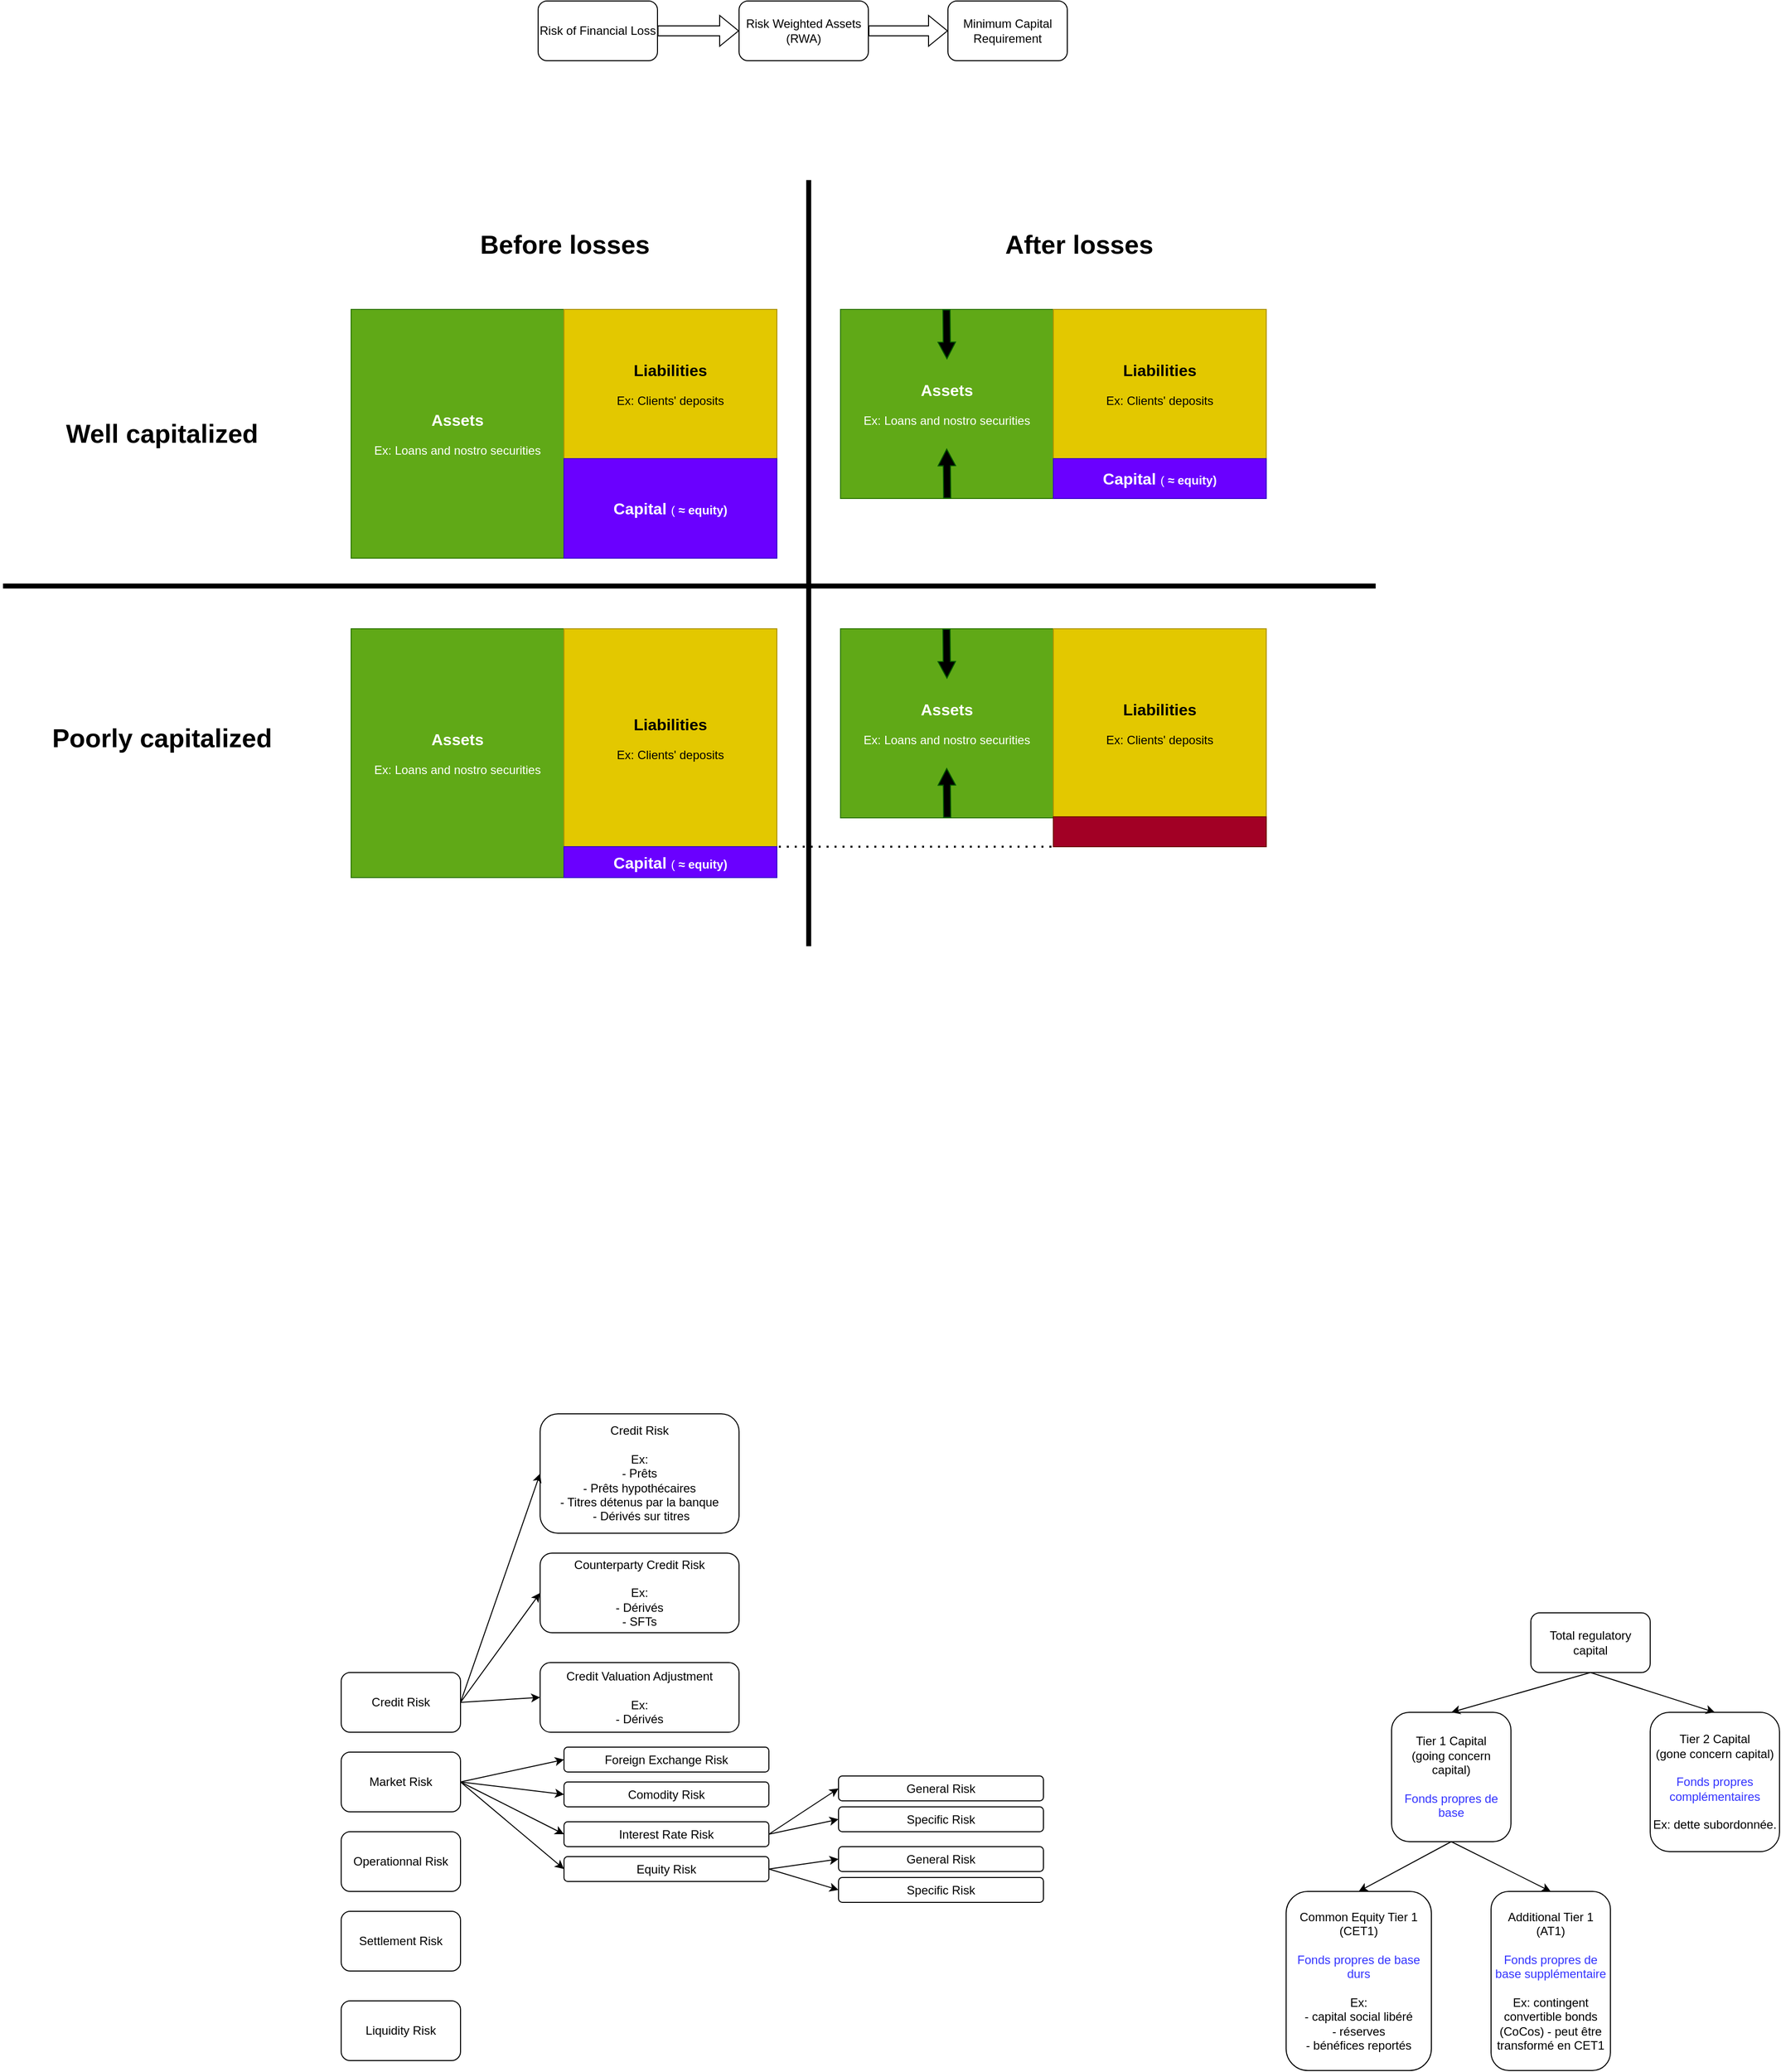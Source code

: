 <mxfile version="26.0.4">
  <diagram name="Page-1" id="WyBRO5bYMH7f777iNQDs">
    <mxGraphModel dx="2434" dy="3325" grid="1" gridSize="10" guides="1" tooltips="1" connect="1" arrows="1" fold="1" page="1" pageScale="1" pageWidth="827" pageHeight="1169" math="0" shadow="0">
      <root>
        <mxCell id="0" />
        <mxCell id="1" parent="0" />
        <mxCell id="Gk5JcW4M2SsE9WxEgUDI-1" value="Credit Risk" style="rounded=1;whiteSpace=wrap;html=1;" parent="1" vertex="1">
          <mxGeometry x="70" y="340" width="120" height="60" as="geometry" />
        </mxCell>
        <mxCell id="Gk5JcW4M2SsE9WxEgUDI-2" value="Market Risk" style="rounded=1;whiteSpace=wrap;html=1;" parent="1" vertex="1">
          <mxGeometry x="70" y="420" width="120" height="60" as="geometry" />
        </mxCell>
        <mxCell id="Gk5JcW4M2SsE9WxEgUDI-3" value="Operationnal Risk" style="rounded=1;whiteSpace=wrap;html=1;" parent="1" vertex="1">
          <mxGeometry x="70" y="500" width="120" height="60" as="geometry" />
        </mxCell>
        <mxCell id="Gk5JcW4M2SsE9WxEgUDI-4" value="Liquidity Risk" style="rounded=1;whiteSpace=wrap;html=1;" parent="1" vertex="1">
          <mxGeometry x="70" y="670" width="120" height="60" as="geometry" />
        </mxCell>
        <mxCell id="17CiHSvj8oI6y1rhNHdv-1" value="Settlement Risk" style="rounded=1;whiteSpace=wrap;html=1;" parent="1" vertex="1">
          <mxGeometry x="70" y="580" width="120" height="60" as="geometry" />
        </mxCell>
        <mxCell id="17CiHSvj8oI6y1rhNHdv-2" value="Total regulatory capital" style="rounded=1;whiteSpace=wrap;html=1;" parent="1" vertex="1">
          <mxGeometry x="1266" y="280" width="120" height="60" as="geometry" />
        </mxCell>
        <mxCell id="17CiHSvj8oI6y1rhNHdv-3" value="Tier 1 Capital&lt;br&gt;(going concern capital)&lt;div&gt;&lt;br&gt;&lt;/div&gt;&lt;div&gt;&lt;font style=&quot;color: rgb(51, 51, 255);&quot;&gt;Fonds propres de base&lt;/font&gt;&lt;/div&gt;" style="rounded=1;whiteSpace=wrap;html=1;" parent="1" vertex="1">
          <mxGeometry x="1126" y="380" width="120" height="130" as="geometry" />
        </mxCell>
        <mxCell id="17CiHSvj8oI6y1rhNHdv-4" value="Tier 2 Capital&lt;div&gt;(gone concern capital)&lt;/div&gt;&lt;div&gt;&lt;br&gt;&lt;/div&gt;&lt;div&gt;&lt;font style=&quot;color: rgb(51, 51, 255);&quot;&gt;Fonds propres complémentaires&lt;br&gt;&lt;br&gt;&lt;/font&gt;&lt;/div&gt;&lt;div style=&quot;&quot;&gt;&lt;font style=&quot;color: rgb(0, 0, 0);&quot;&gt;Ex: dette subordonnée.&lt;/font&gt;&lt;/div&gt;" style="rounded=1;whiteSpace=wrap;html=1;align=center;" parent="1" vertex="1">
          <mxGeometry x="1386" y="380" width="130" height="140" as="geometry" />
        </mxCell>
        <mxCell id="17CiHSvj8oI6y1rhNHdv-5" value="Common Equity Tier 1 (CET1)&lt;div&gt;&lt;br&gt;&lt;/div&gt;&lt;div&gt;&lt;font&gt;&lt;font style=&quot;color: rgb(51, 51, 255);&quot;&gt;Fonds propres de base durs&lt;/font&gt;&lt;br&gt;&lt;br&gt;&lt;div style=&quot;&quot;&gt;&lt;span style=&quot;background-color: transparent;&quot;&gt;&lt;font style=&quot;color: rgb(0, 0, 0);&quot;&gt;Ex:&lt;/font&gt;&lt;/span&gt;&lt;/div&gt;&lt;/font&gt;&lt;/div&gt;&lt;div style=&quot;&quot;&gt;&lt;font style=&quot;color: rgb(0, 0, 0);&quot;&gt;- capital social libéré&lt;/font&gt;&lt;/div&gt;&lt;div style=&quot;&quot;&gt;&lt;font style=&quot;color: rgb(0, 0, 0);&quot;&gt;- réserves&lt;/font&gt;&lt;/div&gt;&lt;div style=&quot;&quot;&gt;&lt;font style=&quot;color: rgb(0, 0, 0);&quot;&gt;- bénéfices reportés&lt;/font&gt;&lt;/div&gt;" style="rounded=1;whiteSpace=wrap;html=1;align=center;" parent="1" vertex="1">
          <mxGeometry x="1020" y="560" width="146" height="180" as="geometry" />
        </mxCell>
        <mxCell id="17CiHSvj8oI6y1rhNHdv-6" value="Additional Tier 1 (AT1)&lt;div&gt;&lt;br&gt;&lt;/div&gt;&lt;div&gt;&lt;font style=&quot;color: rgb(51, 51, 255);&quot;&gt;Fonds propres de base supplémentaire&lt;/font&gt;&lt;/div&gt;&lt;div&gt;&lt;font style=&quot;color: rgb(51, 51, 255);&quot;&gt;&lt;br&gt;&lt;/font&gt;&lt;/div&gt;&lt;div style=&quot;&quot;&gt;&lt;font style=&quot;color: rgb(0, 0, 0);&quot;&gt;Ex: contingent convertible bonds (CoCos) - peut être transformé en CET1&lt;/font&gt;&lt;/div&gt;" style="rounded=1;whiteSpace=wrap;html=1;align=center;" parent="1" vertex="1">
          <mxGeometry x="1226" y="560" width="120" height="180" as="geometry" />
        </mxCell>
        <mxCell id="17CiHSvj8oI6y1rhNHdv-7" value="" style="endArrow=classic;html=1;rounded=0;exitX=0.5;exitY=1;exitDx=0;exitDy=0;entryX=0.5;entryY=0;entryDx=0;entryDy=0;" parent="1" source="17CiHSvj8oI6y1rhNHdv-2" target="17CiHSvj8oI6y1rhNHdv-3" edge="1">
          <mxGeometry width="50" height="50" relative="1" as="geometry">
            <mxPoint x="1146" y="520" as="sourcePoint" />
            <mxPoint x="1196" y="470" as="targetPoint" />
          </mxGeometry>
        </mxCell>
        <mxCell id="17CiHSvj8oI6y1rhNHdv-8" value="" style="endArrow=classic;html=1;rounded=0;exitX=0.5;exitY=1;exitDx=0;exitDy=0;entryX=0.5;entryY=0;entryDx=0;entryDy=0;" parent="1" source="17CiHSvj8oI6y1rhNHdv-2" target="17CiHSvj8oI6y1rhNHdv-4" edge="1">
          <mxGeometry width="50" height="50" relative="1" as="geometry">
            <mxPoint x="1336" y="350" as="sourcePoint" />
            <mxPoint x="1196" y="390" as="targetPoint" />
          </mxGeometry>
        </mxCell>
        <mxCell id="17CiHSvj8oI6y1rhNHdv-9" value="" style="endArrow=classic;html=1;rounded=0;exitX=0.5;exitY=1;exitDx=0;exitDy=0;entryX=0.5;entryY=0;entryDx=0;entryDy=0;" parent="1" source="17CiHSvj8oI6y1rhNHdv-3" target="17CiHSvj8oI6y1rhNHdv-6" edge="1">
          <mxGeometry width="50" height="50" relative="1" as="geometry">
            <mxPoint x="1336" y="350" as="sourcePoint" />
            <mxPoint x="1456" y="390" as="targetPoint" />
          </mxGeometry>
        </mxCell>
        <mxCell id="17CiHSvj8oI6y1rhNHdv-10" value="" style="endArrow=classic;html=1;rounded=0;exitX=0.5;exitY=1;exitDx=0;exitDy=0;entryX=0.5;entryY=0;entryDx=0;entryDy=0;" parent="1" source="17CiHSvj8oI6y1rhNHdv-3" target="17CiHSvj8oI6y1rhNHdv-5" edge="1">
          <mxGeometry width="50" height="50" relative="1" as="geometry">
            <mxPoint x="1196" y="520" as="sourcePoint" />
            <mxPoint x="1276" y="540" as="targetPoint" />
          </mxGeometry>
        </mxCell>
        <mxCell id="17CiHSvj8oI6y1rhNHdv-11" value="Credit Risk&lt;br&gt;&lt;br&gt;Ex:&lt;br&gt;- Prêts&lt;br&gt;&lt;div&gt;- Prêts hypothécaires&lt;/div&gt;&lt;div&gt;- Titres détenus par la banque&lt;/div&gt;&lt;div&gt;&amp;nbsp;- Dérivés sur titres&lt;/div&gt;" style="rounded=1;whiteSpace=wrap;html=1;" parent="1" vertex="1">
          <mxGeometry x="270" y="80" width="200" height="120" as="geometry" />
        </mxCell>
        <mxCell id="17CiHSvj8oI6y1rhNHdv-12" value="Counterparty Credit Risk&lt;div&gt;&lt;br&gt;&lt;/div&gt;&lt;div&gt;Ex:&lt;/div&gt;&lt;div&gt;- Dérivés&lt;/div&gt;&lt;div&gt;- SFTs&lt;/div&gt;" style="rounded=1;whiteSpace=wrap;html=1;" parent="1" vertex="1">
          <mxGeometry x="270" y="220" width="200" height="80" as="geometry" />
        </mxCell>
        <mxCell id="17CiHSvj8oI6y1rhNHdv-13" value="&lt;div&gt;Credit Valuation Adjustment&lt;/div&gt;&lt;div&gt;&lt;br&gt;&lt;/div&gt;&lt;div&gt;Ex:&lt;/div&gt;&lt;div&gt;- Dérivés&lt;/div&gt;" style="rounded=1;whiteSpace=wrap;html=1;" parent="1" vertex="1">
          <mxGeometry x="270" y="330" width="200" height="70" as="geometry" />
        </mxCell>
        <mxCell id="17CiHSvj8oI6y1rhNHdv-14" value="" style="endArrow=classic;html=1;rounded=0;exitX=1;exitY=0.5;exitDx=0;exitDy=0;entryX=0;entryY=0.5;entryDx=0;entryDy=0;" parent="1" source="Gk5JcW4M2SsE9WxEgUDI-1" target="17CiHSvj8oI6y1rhNHdv-11" edge="1">
          <mxGeometry width="50" height="50" relative="1" as="geometry">
            <mxPoint x="670" y="490" as="sourcePoint" />
            <mxPoint x="530" y="530" as="targetPoint" />
          </mxGeometry>
        </mxCell>
        <mxCell id="17CiHSvj8oI6y1rhNHdv-15" value="" style="endArrow=classic;html=1;rounded=0;exitX=1;exitY=0.5;exitDx=0;exitDy=0;entryX=0;entryY=0.5;entryDx=0;entryDy=0;" parent="1" source="Gk5JcW4M2SsE9WxEgUDI-1" target="17CiHSvj8oI6y1rhNHdv-12" edge="1">
          <mxGeometry width="50" height="50" relative="1" as="geometry">
            <mxPoint x="200" y="380" as="sourcePoint" />
            <mxPoint x="280" y="230" as="targetPoint" />
          </mxGeometry>
        </mxCell>
        <mxCell id="17CiHSvj8oI6y1rhNHdv-16" value="" style="endArrow=classic;html=1;rounded=0;exitX=1;exitY=0.5;exitDx=0;exitDy=0;entryX=0;entryY=0.5;entryDx=0;entryDy=0;" parent="1" source="Gk5JcW4M2SsE9WxEgUDI-1" target="17CiHSvj8oI6y1rhNHdv-13" edge="1">
          <mxGeometry width="50" height="50" relative="1" as="geometry">
            <mxPoint x="210" y="390" as="sourcePoint" />
            <mxPoint x="290" y="240" as="targetPoint" />
          </mxGeometry>
        </mxCell>
        <mxCell id="17CiHSvj8oI6y1rhNHdv-17" value="Foreign Exchange Risk" style="rounded=1;whiteSpace=wrap;html=1;" parent="1" vertex="1">
          <mxGeometry x="294" y="415" width="206" height="25" as="geometry" />
        </mxCell>
        <mxCell id="17CiHSvj8oI6y1rhNHdv-18" value="Interest Rate Risk" style="rounded=1;whiteSpace=wrap;html=1;" parent="1" vertex="1">
          <mxGeometry x="294" y="490" width="206" height="25" as="geometry" />
        </mxCell>
        <mxCell id="17CiHSvj8oI6y1rhNHdv-19" value="Equity Risk" style="rounded=1;whiteSpace=wrap;html=1;" parent="1" vertex="1">
          <mxGeometry x="294" y="525" width="206" height="25" as="geometry" />
        </mxCell>
        <mxCell id="17CiHSvj8oI6y1rhNHdv-20" value="Comodity Risk" style="rounded=1;whiteSpace=wrap;html=1;" parent="1" vertex="1">
          <mxGeometry x="294" y="450" width="206" height="25" as="geometry" />
        </mxCell>
        <mxCell id="17CiHSvj8oI6y1rhNHdv-21" value="Specific Risk" style="rounded=1;whiteSpace=wrap;html=1;" parent="1" vertex="1">
          <mxGeometry x="570" y="475" width="206" height="25" as="geometry" />
        </mxCell>
        <mxCell id="17CiHSvj8oI6y1rhNHdv-22" value="General Risk" style="rounded=1;whiteSpace=wrap;html=1;" parent="1" vertex="1">
          <mxGeometry x="570" y="444" width="206" height="25" as="geometry" />
        </mxCell>
        <mxCell id="17CiHSvj8oI6y1rhNHdv-23" value="Specific Risk" style="rounded=1;whiteSpace=wrap;html=1;" parent="1" vertex="1">
          <mxGeometry x="570" y="546" width="206" height="25" as="geometry" />
        </mxCell>
        <mxCell id="17CiHSvj8oI6y1rhNHdv-24" value="General Risk" style="rounded=1;whiteSpace=wrap;html=1;" parent="1" vertex="1">
          <mxGeometry x="570" y="515" width="206" height="25" as="geometry" />
        </mxCell>
        <mxCell id="17CiHSvj8oI6y1rhNHdv-25" value="" style="endArrow=classic;html=1;rounded=0;exitX=1;exitY=0.5;exitDx=0;exitDy=0;entryX=0;entryY=0.5;entryDx=0;entryDy=0;" parent="1" source="17CiHSvj8oI6y1rhNHdv-18" target="17CiHSvj8oI6y1rhNHdv-22" edge="1">
          <mxGeometry width="50" height="50" relative="1" as="geometry">
            <mxPoint x="200" y="380" as="sourcePoint" />
            <mxPoint x="280" y="375" as="targetPoint" />
          </mxGeometry>
        </mxCell>
        <mxCell id="17CiHSvj8oI6y1rhNHdv-26" value="" style="endArrow=classic;html=1;rounded=0;exitX=1;exitY=0.5;exitDx=0;exitDy=0;entryX=0;entryY=0.5;entryDx=0;entryDy=0;" parent="1" source="17CiHSvj8oI6y1rhNHdv-18" target="17CiHSvj8oI6y1rhNHdv-21" edge="1">
          <mxGeometry width="50" height="50" relative="1" as="geometry">
            <mxPoint x="510" y="506" as="sourcePoint" />
            <mxPoint x="580" y="467" as="targetPoint" />
          </mxGeometry>
        </mxCell>
        <mxCell id="17CiHSvj8oI6y1rhNHdv-27" value="" style="endArrow=classic;html=1;rounded=0;exitX=1;exitY=0.5;exitDx=0;exitDy=0;entryX=0;entryY=0.5;entryDx=0;entryDy=0;" parent="1" source="17CiHSvj8oI6y1rhNHdv-19" target="17CiHSvj8oI6y1rhNHdv-24" edge="1">
          <mxGeometry width="50" height="50" relative="1" as="geometry">
            <mxPoint x="510" y="513" as="sourcePoint" />
            <mxPoint x="580" y="498" as="targetPoint" />
          </mxGeometry>
        </mxCell>
        <mxCell id="17CiHSvj8oI6y1rhNHdv-28" value="" style="endArrow=classic;html=1;rounded=0;exitX=1;exitY=0.5;exitDx=0;exitDy=0;entryX=0;entryY=0.5;entryDx=0;entryDy=0;" parent="1" source="17CiHSvj8oI6y1rhNHdv-19" target="17CiHSvj8oI6y1rhNHdv-23" edge="1">
          <mxGeometry width="50" height="50" relative="1" as="geometry">
            <mxPoint x="510" y="548" as="sourcePoint" />
            <mxPoint x="580" y="538" as="targetPoint" />
          </mxGeometry>
        </mxCell>
        <mxCell id="17CiHSvj8oI6y1rhNHdv-29" value="" style="endArrow=classic;html=1;rounded=0;exitX=1;exitY=0.5;exitDx=0;exitDy=0;entryX=0;entryY=0.5;entryDx=0;entryDy=0;" parent="1" source="Gk5JcW4M2SsE9WxEgUDI-2" target="17CiHSvj8oI6y1rhNHdv-17" edge="1">
          <mxGeometry width="50" height="50" relative="1" as="geometry">
            <mxPoint x="510" y="548" as="sourcePoint" />
            <mxPoint x="580" y="569" as="targetPoint" />
          </mxGeometry>
        </mxCell>
        <mxCell id="17CiHSvj8oI6y1rhNHdv-30" value="" style="endArrow=classic;html=1;rounded=0;exitX=1;exitY=0.5;exitDx=0;exitDy=0;entryX=0;entryY=0.5;entryDx=0;entryDy=0;" parent="1" source="Gk5JcW4M2SsE9WxEgUDI-2" target="17CiHSvj8oI6y1rhNHdv-20" edge="1">
          <mxGeometry width="50" height="50" relative="1" as="geometry">
            <mxPoint x="200" y="460" as="sourcePoint" />
            <mxPoint x="304" y="437" as="targetPoint" />
          </mxGeometry>
        </mxCell>
        <mxCell id="17CiHSvj8oI6y1rhNHdv-31" value="" style="endArrow=classic;html=1;rounded=0;exitX=1;exitY=0.5;exitDx=0;exitDy=0;entryX=0;entryY=0.5;entryDx=0;entryDy=0;" parent="1" source="Gk5JcW4M2SsE9WxEgUDI-2" target="17CiHSvj8oI6y1rhNHdv-18" edge="1">
          <mxGeometry width="50" height="50" relative="1" as="geometry">
            <mxPoint x="200" y="460" as="sourcePoint" />
            <mxPoint x="304" y="472" as="targetPoint" />
          </mxGeometry>
        </mxCell>
        <mxCell id="17CiHSvj8oI6y1rhNHdv-32" value="" style="endArrow=classic;html=1;rounded=0;exitX=1;exitY=0.5;exitDx=0;exitDy=0;entryX=0;entryY=0.5;entryDx=0;entryDy=0;" parent="1" source="Gk5JcW4M2SsE9WxEgUDI-2" target="17CiHSvj8oI6y1rhNHdv-19" edge="1">
          <mxGeometry width="50" height="50" relative="1" as="geometry">
            <mxPoint x="200" y="460" as="sourcePoint" />
            <mxPoint x="304" y="512" as="targetPoint" />
          </mxGeometry>
        </mxCell>
        <mxCell id="17CiHSvj8oI6y1rhNHdv-33" value="Risk of Financial Loss" style="rounded=1;whiteSpace=wrap;html=1;" parent="1" vertex="1">
          <mxGeometry x="268" y="-1340" width="120" height="60" as="geometry" />
        </mxCell>
        <mxCell id="17CiHSvj8oI6y1rhNHdv-34" value="Risk Weighted Assets&lt;br&gt;(RWA)" style="rounded=1;whiteSpace=wrap;html=1;" parent="1" vertex="1">
          <mxGeometry x="470" y="-1340" width="130" height="60" as="geometry" />
        </mxCell>
        <mxCell id="17CiHSvj8oI6y1rhNHdv-35" value="Minimum Capital Requirement" style="rounded=1;whiteSpace=wrap;html=1;" parent="1" vertex="1">
          <mxGeometry x="680" y="-1340" width="120" height="60" as="geometry" />
        </mxCell>
        <mxCell id="17CiHSvj8oI6y1rhNHdv-36" value="" style="shape=flexArrow;endArrow=classic;html=1;rounded=0;exitX=1;exitY=0.5;exitDx=0;exitDy=0;entryX=0;entryY=0.5;entryDx=0;entryDy=0;" parent="1" source="17CiHSvj8oI6y1rhNHdv-33" target="17CiHSvj8oI6y1rhNHdv-34" edge="1">
          <mxGeometry width="50" height="50" relative="1" as="geometry">
            <mxPoint x="540" y="-1110" as="sourcePoint" />
            <mxPoint x="590" y="-1160" as="targetPoint" />
          </mxGeometry>
        </mxCell>
        <mxCell id="17CiHSvj8oI6y1rhNHdv-37" value="" style="shape=flexArrow;endArrow=classic;html=1;rounded=0;exitX=1;exitY=0.5;exitDx=0;exitDy=0;entryX=0;entryY=0.5;entryDx=0;entryDy=0;" parent="1" source="17CiHSvj8oI6y1rhNHdv-34" target="17CiHSvj8oI6y1rhNHdv-35" edge="1">
          <mxGeometry width="50" height="50" relative="1" as="geometry">
            <mxPoint x="390" y="-1300" as="sourcePoint" />
            <mxPoint x="480" y="-1300" as="targetPoint" />
          </mxGeometry>
        </mxCell>
        <mxCell id="lwn2VVbhmy-JmWrSxqAX-7" value="&lt;b&gt;&lt;font style=&quot;font-size: 16px;&quot;&gt;Assets&lt;/font&gt;&lt;/b&gt;&lt;br&gt;&lt;br&gt;Ex: Loans and nostro securities" style="rounded=0;whiteSpace=wrap;html=1;fillColor=#60a917;fontColor=#ffffff;strokeColor=#2D7600;" parent="1" vertex="1">
          <mxGeometry x="80" y="-1030" width="214" height="250" as="geometry" />
        </mxCell>
        <mxCell id="lwn2VVbhmy-JmWrSxqAX-8" value="&lt;b style=&quot;font-size: 16px;&quot;&gt;Liabilities&lt;br&gt;&lt;/b&gt;&lt;br&gt;Ex: Clients&#39; deposits" style="rounded=0;whiteSpace=wrap;html=1;fillColor=#e3c800;fontColor=#000000;strokeColor=#B09500;" parent="1" vertex="1">
          <mxGeometry x="294" y="-1030" width="214" height="150" as="geometry" />
        </mxCell>
        <mxCell id="lwn2VVbhmy-JmWrSxqAX-9" value="&lt;b&gt;&lt;font style=&quot;font-size: 16px;&quot;&gt;Capital &lt;/font&gt;&lt;/b&gt;(&amp;nbsp;&lt;span lang=&quot;en&quot; class=&quot;NA6bn BxUVEf ILfuVd&quot;&gt;&lt;span class=&quot;hgKElc&quot;&gt;&lt;b&gt;≈ equity)&lt;/b&gt;&lt;/span&gt;&lt;/span&gt;" style="rounded=0;whiteSpace=wrap;html=1;fillColor=#6a00ff;fontColor=#ffffff;strokeColor=#3700CC;" parent="1" vertex="1">
          <mxGeometry x="294" y="-880" width="214" height="100" as="geometry" />
        </mxCell>
        <mxCell id="lwn2VVbhmy-JmWrSxqAX-10" value="&lt;b&gt;&lt;font style=&quot;font-size: 16px;&quot;&gt;Assets&lt;/font&gt;&lt;/b&gt;&lt;br&gt;&lt;br&gt;Ex: Loans and nostro securities" style="rounded=0;whiteSpace=wrap;html=1;fillColor=#60a917;fontColor=#ffffff;strokeColor=#2D7600;" parent="1" vertex="1">
          <mxGeometry x="572" y="-1030" width="214" height="190" as="geometry" />
        </mxCell>
        <mxCell id="lwn2VVbhmy-JmWrSxqAX-11" value="&lt;b style=&quot;font-size: 16px;&quot;&gt;Liabilities&lt;br&gt;&lt;/b&gt;&lt;br&gt;Ex: Clients&#39; deposits" style="rounded=0;whiteSpace=wrap;html=1;fillColor=#e3c800;fontColor=#000000;strokeColor=#B09500;" parent="1" vertex="1">
          <mxGeometry x="786" y="-1030" width="214" height="150" as="geometry" />
        </mxCell>
        <mxCell id="lwn2VVbhmy-JmWrSxqAX-12" value="&lt;b&gt;&lt;font style=&quot;font-size: 16px;&quot;&gt;Capital &lt;/font&gt;&lt;/b&gt;(&amp;nbsp;&lt;span lang=&quot;en&quot; class=&quot;NA6bn BxUVEf ILfuVd&quot;&gt;&lt;span class=&quot;hgKElc&quot;&gt;&lt;b&gt;≈ equity)&lt;/b&gt;&lt;/span&gt;&lt;/span&gt;" style="rounded=0;whiteSpace=wrap;html=1;fillColor=#6a00ff;fontColor=#ffffff;strokeColor=#3700CC;" parent="1" vertex="1">
          <mxGeometry x="786" y="-880" width="214" height="40" as="geometry" />
        </mxCell>
        <mxCell id="lwn2VVbhmy-JmWrSxqAX-14" value="" style="shape=flexArrow;endArrow=classic;html=1;rounded=0;strokeColor=#005700;fillColor=#000000;width=7.143;endSize=5.2;endWidth=9.456;" parent="1" edge="1">
          <mxGeometry width="50" height="50" relative="1" as="geometry">
            <mxPoint x="678.5" y="-1030" as="sourcePoint" />
            <mxPoint x="679" y="-980" as="targetPoint" />
          </mxGeometry>
        </mxCell>
        <mxCell id="lwn2VVbhmy-JmWrSxqAX-16" value="" style="shape=flexArrow;endArrow=classic;html=1;rounded=0;strokeColor=#005700;fillColor=#000000;width=7.143;endSize=5.2;endWidth=9.456;" parent="1" edge="1">
          <mxGeometry width="50" height="50" relative="1" as="geometry">
            <mxPoint x="679.25" y="-840" as="sourcePoint" />
            <mxPoint x="678.75" y="-890" as="targetPoint" />
          </mxGeometry>
        </mxCell>
        <mxCell id="lwn2VVbhmy-JmWrSxqAX-22" value="&lt;b&gt;&lt;font style=&quot;font-size: 16px;&quot;&gt;Assets&lt;/font&gt;&lt;/b&gt;&lt;br&gt;&lt;br&gt;Ex: Loans and nostro securities" style="rounded=0;whiteSpace=wrap;html=1;fillColor=#60a917;fontColor=#ffffff;strokeColor=#2D7600;" parent="1" vertex="1">
          <mxGeometry x="80" y="-709" width="214" height="250" as="geometry" />
        </mxCell>
        <mxCell id="lwn2VVbhmy-JmWrSxqAX-23" value="&lt;b style=&quot;font-size: 16px;&quot;&gt;Liabilities&lt;br&gt;&lt;/b&gt;&lt;br&gt;Ex: Clients&#39; deposits" style="rounded=0;whiteSpace=wrap;html=1;fillColor=#e3c800;fontColor=#000000;strokeColor=#B09500;" parent="1" vertex="1">
          <mxGeometry x="294" y="-709" width="214" height="219" as="geometry" />
        </mxCell>
        <mxCell id="lwn2VVbhmy-JmWrSxqAX-24" value="&lt;b&gt;&lt;font style=&quot;font-size: 16px;&quot;&gt;Capital &lt;/font&gt;&lt;/b&gt;(&amp;nbsp;&lt;span lang=&quot;en&quot; class=&quot;NA6bn BxUVEf ILfuVd&quot;&gt;&lt;span class=&quot;hgKElc&quot;&gt;&lt;b&gt;≈ equity)&lt;/b&gt;&lt;/span&gt;&lt;/span&gt;" style="rounded=0;whiteSpace=wrap;html=1;fillColor=#6a00ff;fontColor=#ffffff;strokeColor=#3700CC;" parent="1" vertex="1">
          <mxGeometry x="294" y="-490" width="214" height="31" as="geometry" />
        </mxCell>
        <mxCell id="lwn2VVbhmy-JmWrSxqAX-25" value="&lt;b&gt;&lt;font style=&quot;font-size: 16px;&quot;&gt;Assets&lt;/font&gt;&lt;/b&gt;&lt;br&gt;&lt;br&gt;Ex: Loans and nostro securities" style="rounded=0;whiteSpace=wrap;html=1;fillColor=#60a917;fontColor=#ffffff;strokeColor=#2D7600;" parent="1" vertex="1">
          <mxGeometry x="572" y="-709" width="214" height="190" as="geometry" />
        </mxCell>
        <mxCell id="lwn2VVbhmy-JmWrSxqAX-26" value="&lt;b style=&quot;font-size: 16px;&quot;&gt;Liabilities&lt;br&gt;&lt;/b&gt;&lt;br&gt;Ex: Clients&#39; deposits" style="rounded=0;whiteSpace=wrap;html=1;fillColor=#e3c800;fontColor=#000000;strokeColor=#B09500;" parent="1" vertex="1">
          <mxGeometry x="786" y="-709" width="214" height="189" as="geometry" />
        </mxCell>
        <mxCell id="lwn2VVbhmy-JmWrSxqAX-28" value="" style="shape=flexArrow;endArrow=classic;html=1;rounded=0;strokeColor=#005700;fillColor=#000000;width=7.143;endSize=5.2;endWidth=9.456;" parent="1" edge="1">
          <mxGeometry width="50" height="50" relative="1" as="geometry">
            <mxPoint x="678.5" y="-709" as="sourcePoint" />
            <mxPoint x="679" y="-659" as="targetPoint" />
          </mxGeometry>
        </mxCell>
        <mxCell id="lwn2VVbhmy-JmWrSxqAX-29" value="" style="shape=flexArrow;endArrow=classic;html=1;rounded=0;strokeColor=#005700;fillColor=#000000;width=7.143;endSize=5.2;endWidth=9.456;" parent="1" edge="1">
          <mxGeometry width="50" height="50" relative="1" as="geometry">
            <mxPoint x="679.25" y="-519" as="sourcePoint" />
            <mxPoint x="678.75" y="-569" as="targetPoint" />
          </mxGeometry>
        </mxCell>
        <mxCell id="lwn2VVbhmy-JmWrSxqAX-35" value="" style="rounded=0;whiteSpace=wrap;html=1;fillColor=#a20025;fontColor=#ffffff;strokeColor=#6F0000;" parent="1" vertex="1">
          <mxGeometry x="786" y="-520" width="214" height="30" as="geometry" />
        </mxCell>
        <mxCell id="lwn2VVbhmy-JmWrSxqAX-36" value="" style="endArrow=none;dashed=1;html=1;dashPattern=1 3;strokeWidth=2;rounded=0;entryX=0;entryY=1;entryDx=0;entryDy=0;" parent="1" target="lwn2VVbhmy-JmWrSxqAX-35" edge="1">
          <mxGeometry width="50" height="50" relative="1" as="geometry">
            <mxPoint x="510" y="-490" as="sourcePoint" />
            <mxPoint x="500" y="-540" as="targetPoint" />
          </mxGeometry>
        </mxCell>
        <mxCell id="G4l_W7ruIQoK3Dyy_zI6-1" value="Before losses" style="text;html=1;align=center;verticalAlign=middle;whiteSpace=wrap;rounded=0;fontStyle=1;fontSize=26;" vertex="1" parent="1">
          <mxGeometry x="200" y="-1110" width="190" height="30" as="geometry" />
        </mxCell>
        <mxCell id="G4l_W7ruIQoK3Dyy_zI6-2" value="After losses" style="text;html=1;align=center;verticalAlign=middle;whiteSpace=wrap;rounded=0;fontStyle=1;fontSize=26;" vertex="1" parent="1">
          <mxGeometry x="720" y="-1110" width="184" height="30" as="geometry" />
        </mxCell>
        <mxCell id="G4l_W7ruIQoK3Dyy_zI6-3" value="Well capitalized" style="text;html=1;align=center;verticalAlign=middle;whiteSpace=wrap;rounded=0;fontStyle=1;fontSize=26;" vertex="1" parent="1">
          <mxGeometry x="-220" y="-920" width="220" height="30" as="geometry" />
        </mxCell>
        <mxCell id="G4l_W7ruIQoK3Dyy_zI6-4" value="Poorly capitalized" style="text;html=1;align=center;verticalAlign=middle;whiteSpace=wrap;rounded=0;fontStyle=1;fontSize=26;" vertex="1" parent="1">
          <mxGeometry x="-235" y="-614" width="250" height="30" as="geometry" />
        </mxCell>
        <mxCell id="G4l_W7ruIQoK3Dyy_zI6-5" value="" style="endArrow=none;html=1;rounded=0;fontSize=15;strokeWidth=5;" edge="1" parent="1">
          <mxGeometry width="50" height="50" relative="1" as="geometry">
            <mxPoint x="-270" y="-752" as="sourcePoint" />
            <mxPoint x="1110" y="-752" as="targetPoint" />
          </mxGeometry>
        </mxCell>
        <mxCell id="G4l_W7ruIQoK3Dyy_zI6-6" value="" style="endArrow=none;html=1;rounded=0;strokeWidth=5;" edge="1" parent="1">
          <mxGeometry width="50" height="50" relative="1" as="geometry">
            <mxPoint x="540" y="-1160" as="sourcePoint" />
            <mxPoint x="540" y="-390" as="targetPoint" />
          </mxGeometry>
        </mxCell>
      </root>
    </mxGraphModel>
  </diagram>
</mxfile>
